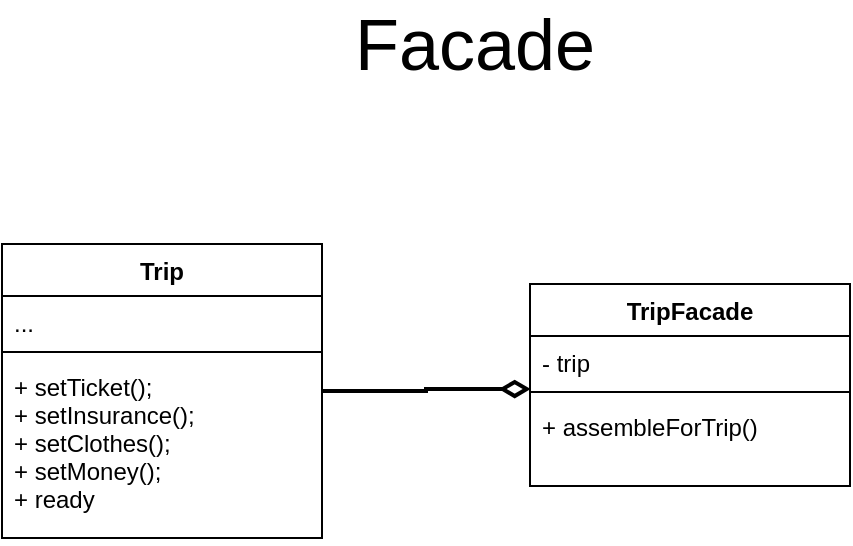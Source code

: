<mxfile version="14.8.6" type="device"><diagram name="Page-1" id="c4acf3e9-155e-7222-9cf6-157b1a14988f"><mxGraphModel dx="981" dy="548" grid="0" gridSize="10" guides="1" tooltips="1" connect="1" arrows="1" fold="1" page="1" pageScale="1" pageWidth="850" pageHeight="1100" background="none" math="0" shadow="0"><root><mxCell id="0"/><mxCell id="1" parent="0"/><mxCell id="Gnr0yDt9QQ8g0LjmNMmj-62" value="Facade" style="text;html=1;strokeColor=none;fillColor=none;align=center;verticalAlign=middle;whiteSpace=wrap;rounded=0;fontSize=36;fontStyle=0;spacingTop=0;spacingLeft=0;" parent="1" vertex="1"><mxGeometry x="323" y="125" width="215" height="40" as="geometry"/></mxCell><mxCell id="UnRQX6chdtV-_L-Mqgb--29" style="edgeStyle=orthogonalEdgeStyle;rounded=0;orthogonalLoop=1;jettySize=auto;html=1;entryX=0.002;entryY=0.313;entryDx=0;entryDy=0;entryPerimeter=0;startArrow=none;startFill=0;endArrow=diamondThin;endFill=0;startSize=10;endSize=10;strokeWidth=2;" edge="1" parent="1" source="UnRQX6chdtV-_L-Mqgb--17" target="UnRQX6chdtV-_L-Mqgb--23"><mxGeometry relative="1" as="geometry"/></mxCell><mxCell id="UnRQX6chdtV-_L-Mqgb--17" value="Trip" style="swimlane;fontStyle=1;align=center;verticalAlign=top;childLayout=stackLayout;horizontal=1;startSize=26;horizontalStack=0;resizeParent=1;resizeParentMax=0;resizeLast=0;collapsible=1;marginBottom=0;" vertex="1" parent="1"><mxGeometry x="194" y="245" width="160" height="147" as="geometry"/></mxCell><mxCell id="UnRQX6chdtV-_L-Mqgb--18" value="..." style="text;strokeColor=none;fillColor=none;align=left;verticalAlign=top;spacingLeft=4;spacingRight=4;overflow=hidden;rotatable=0;points=[[0,0.5],[1,0.5]];portConstraint=eastwest;" vertex="1" parent="UnRQX6chdtV-_L-Mqgb--17"><mxGeometry y="26" width="160" height="24" as="geometry"/></mxCell><mxCell id="UnRQX6chdtV-_L-Mqgb--19" value="" style="line;strokeWidth=1;fillColor=none;align=left;verticalAlign=middle;spacingTop=-1;spacingLeft=3;spacingRight=3;rotatable=0;labelPosition=right;points=[];portConstraint=eastwest;" vertex="1" parent="UnRQX6chdtV-_L-Mqgb--17"><mxGeometry y="50" width="160" height="8" as="geometry"/></mxCell><mxCell id="UnRQX6chdtV-_L-Mqgb--20" value="+ setTicket();&#10;+ setInsurance();&#10;+ setClothes();&#10;+ setMoney();&#10;+ ready" style="text;strokeColor=none;fillColor=none;align=left;verticalAlign=top;spacingLeft=4;spacingRight=4;overflow=hidden;rotatable=0;points=[[0,0.5],[1,0.5]];portConstraint=eastwest;" vertex="1" parent="UnRQX6chdtV-_L-Mqgb--17"><mxGeometry y="58" width="160" height="89" as="geometry"/></mxCell><mxCell id="UnRQX6chdtV-_L-Mqgb--21" value="TripFacade" style="swimlane;fontStyle=1;align=center;verticalAlign=top;childLayout=stackLayout;horizontal=1;startSize=26;horizontalStack=0;resizeParent=1;resizeParentMax=0;resizeLast=0;collapsible=1;marginBottom=0;" vertex="1" parent="1"><mxGeometry x="458" y="265" width="160" height="101" as="geometry"/></mxCell><mxCell id="UnRQX6chdtV-_L-Mqgb--22" value="- trip" style="text;strokeColor=none;fillColor=none;align=left;verticalAlign=top;spacingLeft=4;spacingRight=4;overflow=hidden;rotatable=0;points=[[0,0.5],[1,0.5]];portConstraint=eastwest;" vertex="1" parent="UnRQX6chdtV-_L-Mqgb--21"><mxGeometry y="26" width="160" height="24" as="geometry"/></mxCell><mxCell id="UnRQX6chdtV-_L-Mqgb--23" value="" style="line;strokeWidth=1;fillColor=none;align=left;verticalAlign=middle;spacingTop=-1;spacingLeft=3;spacingRight=3;rotatable=0;labelPosition=right;points=[];portConstraint=eastwest;" vertex="1" parent="UnRQX6chdtV-_L-Mqgb--21"><mxGeometry y="50" width="160" height="8" as="geometry"/></mxCell><mxCell id="UnRQX6chdtV-_L-Mqgb--24" value="+ assembleForTrip()" style="text;strokeColor=none;fillColor=none;align=left;verticalAlign=top;spacingLeft=4;spacingRight=4;overflow=hidden;rotatable=0;points=[[0,0.5],[1,0.5]];portConstraint=eastwest;" vertex="1" parent="UnRQX6chdtV-_L-Mqgb--21"><mxGeometry y="58" width="160" height="43" as="geometry"/></mxCell></root></mxGraphModel></diagram></mxfile>